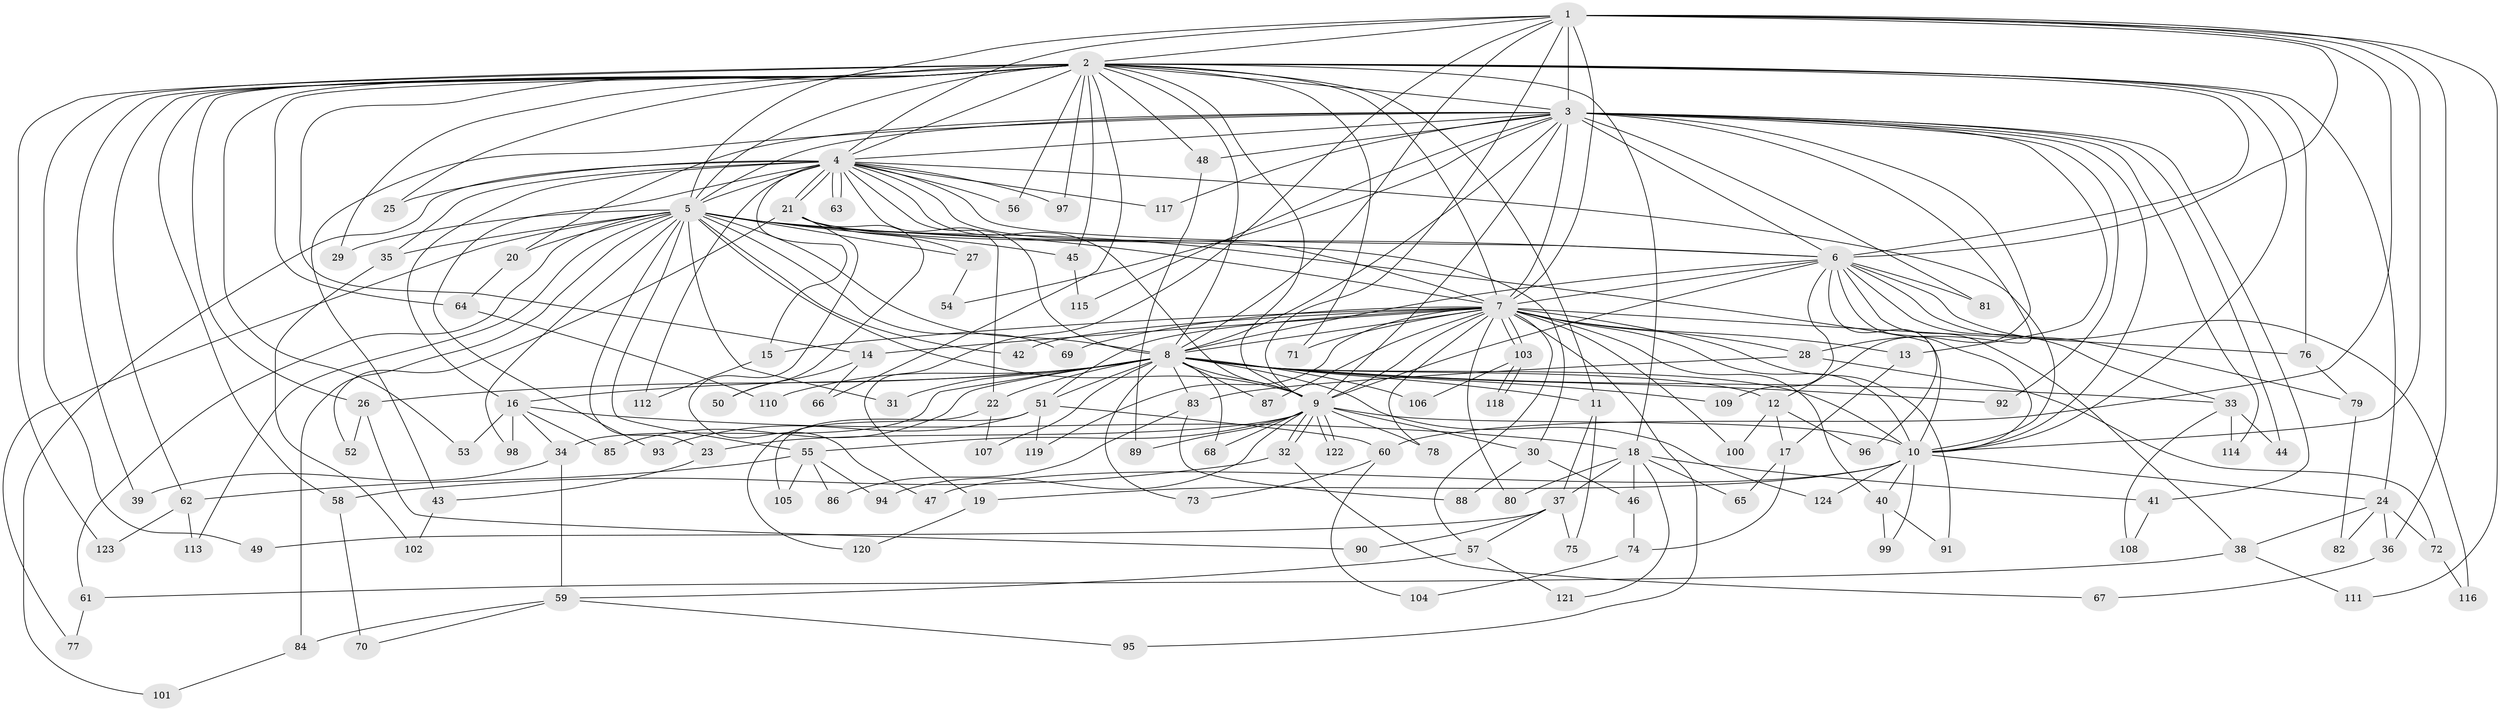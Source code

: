 // coarse degree distribution, {20: 0.016129032258064516, 23: 0.016129032258064516, 18: 0.016129032258064516, 12: 0.016129032258064516, 10: 0.016129032258064516, 14: 0.016129032258064516, 28: 0.016129032258064516, 15: 0.016129032258064516, 13: 0.016129032258064516, 5: 0.08064516129032258, 3: 0.1774193548387097, 8: 0.03225806451612903, 6: 0.03225806451612903, 4: 0.06451612903225806, 9: 0.03225806451612903, 17: 0.016129032258064516, 2: 0.3870967741935484, 1: 0.03225806451612903}
// Generated by graph-tools (version 1.1) at 2025/49/03/04/25 22:49:59]
// undirected, 124 vertices, 273 edges
graph export_dot {
  node [color=gray90,style=filled];
  1;
  2;
  3;
  4;
  5;
  6;
  7;
  8;
  9;
  10;
  11;
  12;
  13;
  14;
  15;
  16;
  17;
  18;
  19;
  20;
  21;
  22;
  23;
  24;
  25;
  26;
  27;
  28;
  29;
  30;
  31;
  32;
  33;
  34;
  35;
  36;
  37;
  38;
  39;
  40;
  41;
  42;
  43;
  44;
  45;
  46;
  47;
  48;
  49;
  50;
  51;
  52;
  53;
  54;
  55;
  56;
  57;
  58;
  59;
  60;
  61;
  62;
  63;
  64;
  65;
  66;
  67;
  68;
  69;
  70;
  71;
  72;
  73;
  74;
  75;
  76;
  77;
  78;
  79;
  80;
  81;
  82;
  83;
  84;
  85;
  86;
  87;
  88;
  89;
  90;
  91;
  92;
  93;
  94;
  95;
  96;
  97;
  98;
  99;
  100;
  101;
  102;
  103;
  104;
  105;
  106;
  107;
  108;
  109;
  110;
  111;
  112;
  113;
  114;
  115;
  116;
  117;
  118;
  119;
  120;
  121;
  122;
  123;
  124;
  1 -- 2;
  1 -- 3;
  1 -- 4;
  1 -- 5;
  1 -- 6;
  1 -- 7;
  1 -- 8;
  1 -- 9;
  1 -- 10;
  1 -- 19;
  1 -- 36;
  1 -- 60;
  1 -- 111;
  2 -- 3;
  2 -- 4;
  2 -- 5;
  2 -- 6;
  2 -- 7;
  2 -- 8;
  2 -- 9;
  2 -- 10;
  2 -- 11;
  2 -- 14;
  2 -- 18;
  2 -- 24;
  2 -- 25;
  2 -- 26;
  2 -- 29;
  2 -- 39;
  2 -- 45;
  2 -- 48;
  2 -- 49;
  2 -- 53;
  2 -- 56;
  2 -- 58;
  2 -- 62;
  2 -- 64;
  2 -- 66;
  2 -- 71;
  2 -- 76;
  2 -- 97;
  2 -- 123;
  3 -- 4;
  3 -- 5;
  3 -- 6;
  3 -- 7;
  3 -- 8;
  3 -- 9;
  3 -- 10;
  3 -- 12;
  3 -- 13;
  3 -- 20;
  3 -- 28;
  3 -- 41;
  3 -- 43;
  3 -- 44;
  3 -- 48;
  3 -- 54;
  3 -- 81;
  3 -- 92;
  3 -- 114;
  3 -- 115;
  3 -- 117;
  4 -- 5;
  4 -- 6;
  4 -- 7;
  4 -- 8;
  4 -- 9;
  4 -- 10;
  4 -- 15;
  4 -- 16;
  4 -- 21;
  4 -- 21;
  4 -- 22;
  4 -- 25;
  4 -- 35;
  4 -- 56;
  4 -- 63;
  4 -- 63;
  4 -- 93;
  4 -- 97;
  4 -- 101;
  4 -- 112;
  4 -- 117;
  5 -- 6;
  5 -- 7;
  5 -- 8;
  5 -- 9;
  5 -- 10;
  5 -- 20;
  5 -- 23;
  5 -- 27;
  5 -- 29;
  5 -- 31;
  5 -- 35;
  5 -- 42;
  5 -- 45;
  5 -- 55;
  5 -- 61;
  5 -- 69;
  5 -- 77;
  5 -- 84;
  5 -- 98;
  5 -- 113;
  6 -- 7;
  6 -- 8;
  6 -- 9;
  6 -- 10;
  6 -- 33;
  6 -- 38;
  6 -- 79;
  6 -- 81;
  6 -- 96;
  6 -- 109;
  6 -- 116;
  7 -- 8;
  7 -- 9;
  7 -- 10;
  7 -- 13;
  7 -- 14;
  7 -- 15;
  7 -- 28;
  7 -- 40;
  7 -- 42;
  7 -- 51;
  7 -- 57;
  7 -- 69;
  7 -- 71;
  7 -- 76;
  7 -- 78;
  7 -- 80;
  7 -- 87;
  7 -- 91;
  7 -- 95;
  7 -- 100;
  7 -- 103;
  7 -- 103;
  7 -- 119;
  8 -- 9;
  8 -- 10;
  8 -- 11;
  8 -- 12;
  8 -- 16;
  8 -- 22;
  8 -- 26;
  8 -- 31;
  8 -- 33;
  8 -- 34;
  8 -- 51;
  8 -- 68;
  8 -- 73;
  8 -- 83;
  8 -- 85;
  8 -- 87;
  8 -- 92;
  8 -- 106;
  8 -- 107;
  8 -- 109;
  8 -- 110;
  8 -- 124;
  9 -- 10;
  9 -- 23;
  9 -- 30;
  9 -- 32;
  9 -- 32;
  9 -- 55;
  9 -- 68;
  9 -- 78;
  9 -- 89;
  9 -- 94;
  9 -- 122;
  9 -- 122;
  10 -- 19;
  10 -- 24;
  10 -- 40;
  10 -- 47;
  10 -- 99;
  10 -- 124;
  11 -- 37;
  11 -- 75;
  12 -- 17;
  12 -- 96;
  12 -- 100;
  13 -- 17;
  14 -- 50;
  14 -- 66;
  15 -- 112;
  16 -- 18;
  16 -- 34;
  16 -- 53;
  16 -- 85;
  16 -- 98;
  17 -- 65;
  17 -- 74;
  18 -- 37;
  18 -- 41;
  18 -- 46;
  18 -- 65;
  18 -- 80;
  18 -- 121;
  19 -- 120;
  20 -- 64;
  21 -- 27;
  21 -- 30;
  21 -- 47;
  21 -- 50;
  21 -- 52;
  22 -- 107;
  22 -- 120;
  23 -- 43;
  24 -- 36;
  24 -- 38;
  24 -- 72;
  24 -- 82;
  26 -- 52;
  26 -- 90;
  27 -- 54;
  28 -- 72;
  28 -- 83;
  30 -- 46;
  30 -- 88;
  32 -- 58;
  32 -- 67;
  33 -- 44;
  33 -- 108;
  33 -- 114;
  34 -- 39;
  34 -- 59;
  35 -- 102;
  36 -- 67;
  37 -- 49;
  37 -- 57;
  37 -- 75;
  37 -- 90;
  38 -- 61;
  38 -- 111;
  40 -- 91;
  40 -- 99;
  41 -- 108;
  43 -- 102;
  45 -- 115;
  46 -- 74;
  48 -- 89;
  51 -- 60;
  51 -- 93;
  51 -- 105;
  51 -- 119;
  55 -- 62;
  55 -- 86;
  55 -- 94;
  55 -- 105;
  57 -- 59;
  57 -- 121;
  58 -- 70;
  59 -- 70;
  59 -- 84;
  59 -- 95;
  60 -- 73;
  60 -- 104;
  61 -- 77;
  62 -- 113;
  62 -- 123;
  64 -- 110;
  72 -- 116;
  74 -- 104;
  76 -- 79;
  79 -- 82;
  83 -- 86;
  83 -- 88;
  84 -- 101;
  103 -- 106;
  103 -- 118;
  103 -- 118;
}
